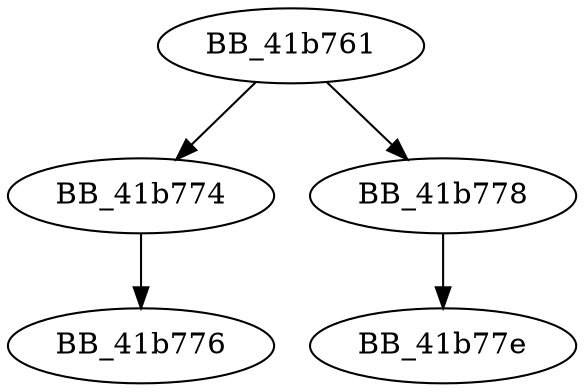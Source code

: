 DiGraph ___crtFlsFree{
BB_41b761->BB_41b774
BB_41b761->BB_41b778
BB_41b774->BB_41b776
BB_41b778->BB_41b77e
}
